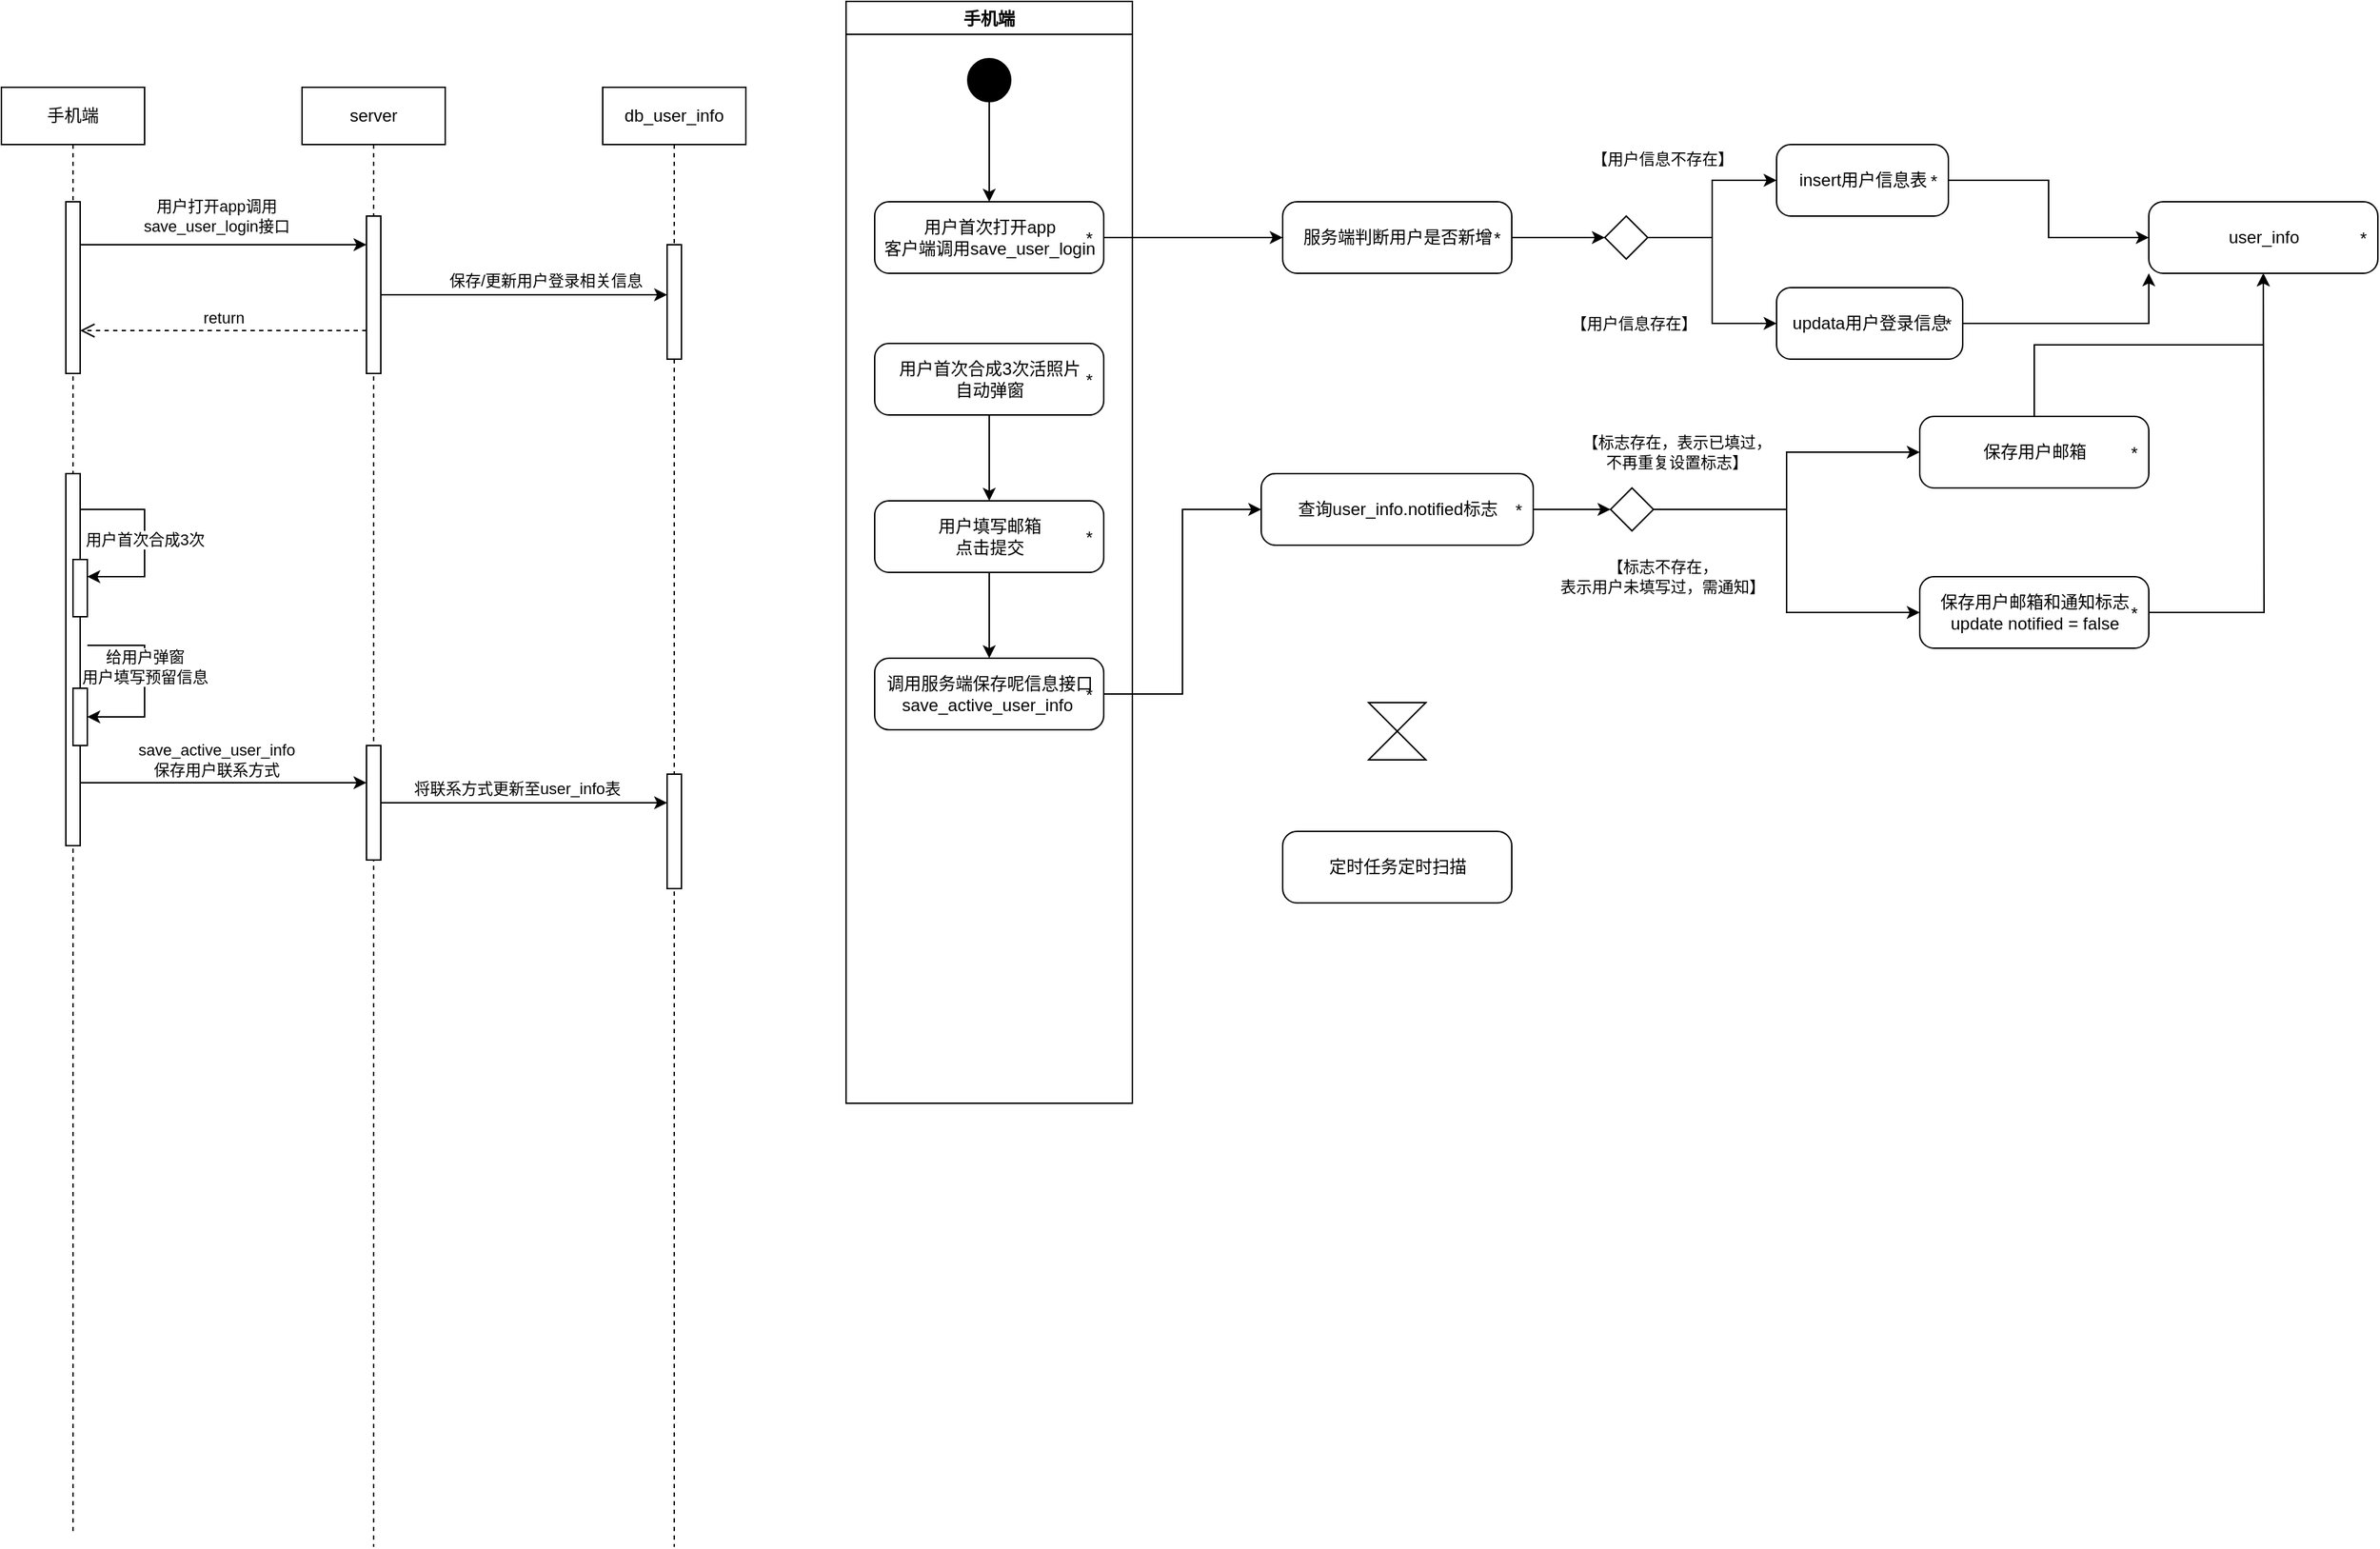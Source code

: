 <mxfile version="20.4.0" type="github">
  <diagram id="kgpKYQtTHZ0yAKxKKP6v" name="Page-1">
    <mxGraphModel dx="1108" dy="450" grid="1" gridSize="10" guides="1" tooltips="1" connect="1" arrows="1" fold="1" page="1" pageScale="1" pageWidth="850" pageHeight="1100" math="0" shadow="0">
      <root>
        <mxCell id="0" />
        <mxCell id="1" parent="0" />
        <mxCell id="PKfGuQVn0fXjlFeVQHb7-2" value="手机端" style="shape=umlLifeline;perimeter=lifelinePerimeter;whiteSpace=wrap;html=1;container=1;collapsible=0;recursiveResize=0;outlineConnect=0;" parent="1" vertex="1">
          <mxGeometry x="80" y="60" width="100" height="1010" as="geometry" />
        </mxCell>
        <mxCell id="PKfGuQVn0fXjlFeVQHb7-9" value="" style="html=1;points=[];perimeter=orthogonalPerimeter;" parent="PKfGuQVn0fXjlFeVQHb7-2" vertex="1">
          <mxGeometry x="45" y="80" width="10" height="120" as="geometry" />
        </mxCell>
        <mxCell id="rP7UkFt_sAIfWVr7rBNn-2" value="" style="endArrow=classic;html=1;rounded=0;" edge="1" parent="PKfGuQVn0fXjlFeVQHb7-2" target="PKfGuQVn0fXjlFeVQHb7-6">
          <mxGeometry width="50" height="50" relative="1" as="geometry">
            <mxPoint x="55" y="110" as="sourcePoint" />
            <mxPoint x="105" y="60" as="targetPoint" />
          </mxGeometry>
        </mxCell>
        <mxCell id="rP7UkFt_sAIfWVr7rBNn-3" value="用户打开app调用&lt;br&gt;save_user_login接口" style="edgeLabel;html=1;align=center;verticalAlign=middle;resizable=0;points=[];" vertex="1" connectable="0" parent="rP7UkFt_sAIfWVr7rBNn-2">
          <mxGeometry x="-0.22" y="-5" relative="1" as="geometry">
            <mxPoint x="17" y="-25" as="offset" />
          </mxGeometry>
        </mxCell>
        <mxCell id="rP7UkFt_sAIfWVr7rBNn-11" value="" style="html=1;points=[];perimeter=orthogonalPerimeter;" vertex="1" parent="PKfGuQVn0fXjlFeVQHb7-2">
          <mxGeometry x="45" y="270" width="10" height="260" as="geometry" />
        </mxCell>
        <mxCell id="rP7UkFt_sAIfWVr7rBNn-12" value="" style="html=1;points=[];perimeter=orthogonalPerimeter;" vertex="1" parent="PKfGuQVn0fXjlFeVQHb7-2">
          <mxGeometry x="50" y="330" width="10" height="40" as="geometry" />
        </mxCell>
        <mxCell id="rP7UkFt_sAIfWVr7rBNn-16" value="用户首次合成3次" style="endArrow=classic;html=1;rounded=0;entryX=1;entryY=0.3;entryDx=0;entryDy=0;entryPerimeter=0;" edge="1" parent="PKfGuQVn0fXjlFeVQHb7-2" source="rP7UkFt_sAIfWVr7rBNn-11" target="rP7UkFt_sAIfWVr7rBNn-12">
          <mxGeometry width="50" height="50" relative="1" as="geometry">
            <mxPoint x="60" y="330" as="sourcePoint" />
            <mxPoint x="110" y="280" as="targetPoint" />
            <Array as="points">
              <mxPoint x="100" y="295" />
              <mxPoint x="100" y="342" />
            </Array>
          </mxGeometry>
        </mxCell>
        <mxCell id="rP7UkFt_sAIfWVr7rBNn-17" value="" style="html=1;points=[];perimeter=orthogonalPerimeter;" vertex="1" parent="PKfGuQVn0fXjlFeVQHb7-2">
          <mxGeometry x="50" y="420" width="10" height="40" as="geometry" />
        </mxCell>
        <mxCell id="PKfGuQVn0fXjlFeVQHb7-3" value="server" style="shape=umlLifeline;perimeter=lifelinePerimeter;whiteSpace=wrap;html=1;container=1;collapsible=0;recursiveResize=0;outlineConnect=0;" parent="1" vertex="1">
          <mxGeometry x="290" y="60" width="100" height="1020" as="geometry" />
        </mxCell>
        <mxCell id="PKfGuQVn0fXjlFeVQHb7-6" value="" style="html=1;points=[];perimeter=orthogonalPerimeter;" parent="PKfGuQVn0fXjlFeVQHb7-3" vertex="1">
          <mxGeometry x="45" y="90" width="10" height="110" as="geometry" />
        </mxCell>
        <mxCell id="rP7UkFt_sAIfWVr7rBNn-25" value="" style="html=1;points=[];perimeter=orthogonalPerimeter;" vertex="1" parent="PKfGuQVn0fXjlFeVQHb7-3">
          <mxGeometry x="45" y="460" width="10" height="80" as="geometry" />
        </mxCell>
        <mxCell id="PKfGuQVn0fXjlFeVQHb7-4" value="db_user_info" style="shape=umlLifeline;perimeter=lifelinePerimeter;whiteSpace=wrap;html=1;container=1;collapsible=0;recursiveResize=0;outlineConnect=0;" parent="1" vertex="1">
          <mxGeometry x="500" y="60" width="100" height="1020" as="geometry" />
        </mxCell>
        <mxCell id="rP7UkFt_sAIfWVr7rBNn-6" value="" style="html=1;points=[];perimeter=orthogonalPerimeter;" vertex="1" parent="PKfGuQVn0fXjlFeVQHb7-4">
          <mxGeometry x="45" y="110" width="10" height="80" as="geometry" />
        </mxCell>
        <mxCell id="rP7UkFt_sAIfWVr7rBNn-28" value="" style="html=1;points=[];perimeter=orthogonalPerimeter;" vertex="1" parent="PKfGuQVn0fXjlFeVQHb7-4">
          <mxGeometry x="45" y="480" width="10" height="80" as="geometry" />
        </mxCell>
        <mxCell id="PKfGuQVn0fXjlFeVQHb7-8" value="return" style="html=1;verticalAlign=bottom;endArrow=open;dashed=1;endSize=8;rounded=0;" parent="1" source="PKfGuQVn0fXjlFeVQHb7-6" target="PKfGuQVn0fXjlFeVQHb7-9" edge="1">
          <mxGeometry relative="1" as="geometry">
            <mxPoint x="265" y="226" as="targetPoint" />
            <mxPoint x="320" y="230" as="sourcePoint" />
            <Array as="points">
              <mxPoint x="230" y="230" />
            </Array>
          </mxGeometry>
        </mxCell>
        <mxCell id="rP7UkFt_sAIfWVr7rBNn-7" value="" style="endArrow=classic;html=1;rounded=0;" edge="1" parent="1" source="PKfGuQVn0fXjlFeVQHb7-6" target="rP7UkFt_sAIfWVr7rBNn-6">
          <mxGeometry width="50" height="50" relative="1" as="geometry">
            <mxPoint x="420" y="210" as="sourcePoint" />
            <mxPoint x="470" y="160" as="targetPoint" />
          </mxGeometry>
        </mxCell>
        <mxCell id="rP7UkFt_sAIfWVr7rBNn-8" value="保存/更新用户登录相关信息" style="edgeLabel;html=1;align=center;verticalAlign=middle;resizable=0;points=[];" vertex="1" connectable="0" parent="rP7UkFt_sAIfWVr7rBNn-7">
          <mxGeometry x="0.27" y="3" relative="1" as="geometry">
            <mxPoint x="-12" y="-7" as="offset" />
          </mxGeometry>
        </mxCell>
        <mxCell id="rP7UkFt_sAIfWVr7rBNn-23" value="" style="endArrow=classic;html=1;rounded=0;" edge="1" parent="1" target="rP7UkFt_sAIfWVr7rBNn-17">
          <mxGeometry width="50" height="50" relative="1" as="geometry">
            <mxPoint x="140" y="450" as="sourcePoint" />
            <mxPoint x="190" y="520" as="targetPoint" />
            <Array as="points">
              <mxPoint x="180" y="450" />
              <mxPoint x="180" y="500" />
            </Array>
          </mxGeometry>
        </mxCell>
        <mxCell id="rP7UkFt_sAIfWVr7rBNn-24" value="给用户弹窗&lt;br&gt;用户填写预留信息" style="edgeLabel;html=1;align=center;verticalAlign=middle;resizable=0;points=[];" vertex="1" connectable="0" parent="rP7UkFt_sAIfWVr7rBNn-23">
          <mxGeometry x="-0.154" relative="1" as="geometry">
            <mxPoint as="offset" />
          </mxGeometry>
        </mxCell>
        <mxCell id="rP7UkFt_sAIfWVr7rBNn-26" value="" style="endArrow=classic;html=1;rounded=0;" edge="1" parent="1">
          <mxGeometry width="50" height="50" relative="1" as="geometry">
            <mxPoint x="135" y="546" as="sourcePoint" />
            <mxPoint x="335" y="546" as="targetPoint" />
          </mxGeometry>
        </mxCell>
        <mxCell id="rP7UkFt_sAIfWVr7rBNn-27" value="save_active_user_info&lt;br&gt;保存用户联系方式" style="edgeLabel;html=1;align=center;verticalAlign=middle;resizable=0;points=[];" vertex="1" connectable="0" parent="rP7UkFt_sAIfWVr7rBNn-26">
          <mxGeometry x="-0.24" y="3" relative="1" as="geometry">
            <mxPoint x="19" y="-13" as="offset" />
          </mxGeometry>
        </mxCell>
        <mxCell id="rP7UkFt_sAIfWVr7rBNn-29" value="" style="endArrow=classic;html=1;rounded=0;" edge="1" parent="1" source="rP7UkFt_sAIfWVr7rBNn-25" target="rP7UkFt_sAIfWVr7rBNn-28">
          <mxGeometry width="50" height="50" relative="1" as="geometry">
            <mxPoint x="380" y="600" as="sourcePoint" />
            <mxPoint x="430" y="550" as="targetPoint" />
          </mxGeometry>
        </mxCell>
        <mxCell id="rP7UkFt_sAIfWVr7rBNn-30" value="将联系方式更新至user_info表" style="edgeLabel;html=1;align=center;verticalAlign=middle;resizable=0;points=[];" vertex="1" connectable="0" parent="rP7UkFt_sAIfWVr7rBNn-29">
          <mxGeometry x="-0.16" y="1" relative="1" as="geometry">
            <mxPoint x="11" y="-9" as="offset" />
          </mxGeometry>
        </mxCell>
        <mxCell id="rP7UkFt_sAIfWVr7rBNn-54" style="edgeStyle=orthogonalEdgeStyle;rounded=0;orthogonalLoop=1;jettySize=auto;html=1;" edge="1" parent="1" source="rP7UkFt_sAIfWVr7rBNn-44" target="rP7UkFt_sAIfWVr7rBNn-55">
          <mxGeometry relative="1" as="geometry">
            <mxPoint x="875" y="260" as="targetPoint" />
          </mxGeometry>
        </mxCell>
        <mxCell id="rP7UkFt_sAIfWVr7rBNn-44" value="用户首次打开app&lt;br&gt;客户端调用save_user_login" style="html=1;dashed=0;rounded=1;absoluteArcSize=1;arcSize=20;verticalAlign=middle;align=center;" vertex="1" parent="1">
          <mxGeometry x="690" y="140" width="160" height="50" as="geometry" />
        </mxCell>
        <mxCell id="rP7UkFt_sAIfWVr7rBNn-45" value="*" style="text;resizeWidth=0;resizeHeight=0;points=[];part=1;verticalAlign=middle;align=center;" vertex="1" parent="rP7UkFt_sAIfWVr7rBNn-44">
          <mxGeometry x="1" y="0.5" width="20" height="20" relative="1" as="geometry">
            <mxPoint x="-20" y="-10" as="offset" />
          </mxGeometry>
        </mxCell>
        <mxCell id="rP7UkFt_sAIfWVr7rBNn-50" style="edgeStyle=orthogonalEdgeStyle;rounded=0;orthogonalLoop=1;jettySize=auto;html=1;" edge="1" parent="1" source="rP7UkFt_sAIfWVr7rBNn-46" target="rP7UkFt_sAIfWVr7rBNn-44">
          <mxGeometry relative="1" as="geometry" />
        </mxCell>
        <mxCell id="rP7UkFt_sAIfWVr7rBNn-46" value="" style="ellipse;fillColor=strokeColor;" vertex="1" parent="1">
          <mxGeometry x="755" y="40" width="30" height="30" as="geometry" />
        </mxCell>
        <mxCell id="rP7UkFt_sAIfWVr7rBNn-58" value="手机端" style="swimlane;" vertex="1" parent="1">
          <mxGeometry x="670" width="200" height="770" as="geometry" />
        </mxCell>
        <mxCell id="rP7UkFt_sAIfWVr7rBNn-102" style="edgeStyle=orthogonalEdgeStyle;rounded=0;orthogonalLoop=1;jettySize=auto;html=1;entryX=0.5;entryY=0;entryDx=0;entryDy=0;" edge="1" parent="rP7UkFt_sAIfWVr7rBNn-58" source="rP7UkFt_sAIfWVr7rBNn-97" target="rP7UkFt_sAIfWVr7rBNn-100">
          <mxGeometry relative="1" as="geometry" />
        </mxCell>
        <mxCell id="rP7UkFt_sAIfWVr7rBNn-97" value="用户首次合成3次活照片&lt;br&gt;自动弹窗" style="html=1;dashed=0;rounded=1;absoluteArcSize=1;arcSize=20;verticalAlign=middle;align=center;" vertex="1" parent="rP7UkFt_sAIfWVr7rBNn-58">
          <mxGeometry x="20" y="239" width="160" height="50" as="geometry" />
        </mxCell>
        <mxCell id="rP7UkFt_sAIfWVr7rBNn-98" value="*" style="text;resizeWidth=0;resizeHeight=0;points=[];part=1;verticalAlign=middle;align=center;" vertex="1" parent="rP7UkFt_sAIfWVr7rBNn-97">
          <mxGeometry x="1" y="0.5" width="20" height="20" relative="1" as="geometry">
            <mxPoint x="-20" y="-10" as="offset" />
          </mxGeometry>
        </mxCell>
        <mxCell id="rP7UkFt_sAIfWVr7rBNn-100" value="用户填写邮箱&lt;br&gt;点击提交" style="html=1;dashed=0;rounded=1;absoluteArcSize=1;arcSize=20;verticalAlign=middle;align=center;" vertex="1" parent="rP7UkFt_sAIfWVr7rBNn-58">
          <mxGeometry x="20" y="349" width="160" height="50" as="geometry" />
        </mxCell>
        <mxCell id="rP7UkFt_sAIfWVr7rBNn-101" value="*" style="text;resizeWidth=0;resizeHeight=0;points=[];part=1;verticalAlign=middle;align=center;" vertex="1" parent="rP7UkFt_sAIfWVr7rBNn-100">
          <mxGeometry x="1" y="0.5" width="20" height="20" relative="1" as="geometry">
            <mxPoint x="-20" y="-10" as="offset" />
          </mxGeometry>
        </mxCell>
        <mxCell id="rP7UkFt_sAIfWVr7rBNn-106" value="调用服务端保存呢信息接口&lt;br&gt;save_active_user_info&amp;nbsp;" style="html=1;dashed=0;rounded=1;absoluteArcSize=1;arcSize=20;verticalAlign=middle;align=center;" vertex="1" parent="rP7UkFt_sAIfWVr7rBNn-58">
          <mxGeometry x="20" y="459" width="160" height="50" as="geometry" />
        </mxCell>
        <mxCell id="rP7UkFt_sAIfWVr7rBNn-107" value="*" style="text;resizeWidth=0;resizeHeight=0;points=[];part=1;verticalAlign=middle;align=center;" vertex="1" parent="rP7UkFt_sAIfWVr7rBNn-106">
          <mxGeometry x="1" y="0.5" width="20" height="20" relative="1" as="geometry">
            <mxPoint x="-20" y="-10" as="offset" />
          </mxGeometry>
        </mxCell>
        <mxCell id="rP7UkFt_sAIfWVr7rBNn-108" style="edgeStyle=orthogonalEdgeStyle;rounded=0;orthogonalLoop=1;jettySize=auto;html=1;" edge="1" parent="rP7UkFt_sAIfWVr7rBNn-58" source="rP7UkFt_sAIfWVr7rBNn-100" target="rP7UkFt_sAIfWVr7rBNn-106">
          <mxGeometry relative="1" as="geometry" />
        </mxCell>
        <mxCell id="rP7UkFt_sAIfWVr7rBNn-55" value="服务端判断用户是否新增" style="html=1;dashed=0;rounded=1;absoluteArcSize=1;arcSize=20;verticalAlign=middle;align=center;" vertex="1" parent="1">
          <mxGeometry x="975" y="140" width="160" height="50" as="geometry" />
        </mxCell>
        <mxCell id="rP7UkFt_sAIfWVr7rBNn-56" value="*" style="text;resizeWidth=0;resizeHeight=0;points=[];part=1;verticalAlign=middle;align=center;" vertex="1" parent="rP7UkFt_sAIfWVr7rBNn-55">
          <mxGeometry x="1" y="0.5" width="20" height="20" relative="1" as="geometry">
            <mxPoint x="-20" y="-10" as="offset" />
          </mxGeometry>
        </mxCell>
        <mxCell id="rP7UkFt_sAIfWVr7rBNn-90" style="edgeStyle=orthogonalEdgeStyle;rounded=0;orthogonalLoop=1;jettySize=auto;html=1;entryX=0;entryY=0.5;entryDx=0;entryDy=0;" edge="1" parent="rP7UkFt_sAIfWVr7rBNn-55" source="rP7UkFt_sAIfWVr7rBNn-56" target="rP7UkFt_sAIfWVr7rBNn-87">
          <mxGeometry relative="1" as="geometry" />
        </mxCell>
        <mxCell id="rP7UkFt_sAIfWVr7rBNn-80" value="insert用户信息表" style="html=1;dashed=0;rounded=1;absoluteArcSize=1;arcSize=20;verticalAlign=middle;align=center;" vertex="1" parent="1">
          <mxGeometry x="1320" y="100" width="120" height="50" as="geometry" />
        </mxCell>
        <mxCell id="rP7UkFt_sAIfWVr7rBNn-81" value="*" style="text;resizeWidth=0;resizeHeight=0;points=[];part=1;verticalAlign=middle;align=center;" vertex="1" parent="rP7UkFt_sAIfWVr7rBNn-80">
          <mxGeometry x="1" y="0.5" width="20" height="20" relative="1" as="geometry">
            <mxPoint x="-20" y="-10" as="offset" />
          </mxGeometry>
        </mxCell>
        <mxCell id="rP7UkFt_sAIfWVr7rBNn-113" style="edgeStyle=orthogonalEdgeStyle;rounded=0;orthogonalLoop=1;jettySize=auto;html=1;entryX=0;entryY=0.5;entryDx=0;entryDy=0;" edge="1" parent="rP7UkFt_sAIfWVr7rBNn-80" source="rP7UkFt_sAIfWVr7rBNn-81" target="rP7UkFt_sAIfWVr7rBNn-95">
          <mxGeometry relative="1" as="geometry" />
        </mxCell>
        <mxCell id="rP7UkFt_sAIfWVr7rBNn-82" value="updata用户登录信息" style="html=1;dashed=0;rounded=1;absoluteArcSize=1;arcSize=20;verticalAlign=middle;align=center;" vertex="1" parent="1">
          <mxGeometry x="1320" y="200" width="130" height="50" as="geometry" />
        </mxCell>
        <mxCell id="rP7UkFt_sAIfWVr7rBNn-83" value="*" style="text;resizeWidth=0;resizeHeight=0;points=[];part=1;verticalAlign=middle;align=center;" vertex="1" parent="rP7UkFt_sAIfWVr7rBNn-82">
          <mxGeometry x="1" y="0.5" width="20" height="20" relative="1" as="geometry">
            <mxPoint x="-20" y="-10" as="offset" />
          </mxGeometry>
        </mxCell>
        <mxCell id="rP7UkFt_sAIfWVr7rBNn-115" style="edgeStyle=orthogonalEdgeStyle;rounded=0;orthogonalLoop=1;jettySize=auto;html=1;entryX=0;entryY=1;entryDx=0;entryDy=0;" edge="1" parent="rP7UkFt_sAIfWVr7rBNn-82" source="rP7UkFt_sAIfWVr7rBNn-83" target="rP7UkFt_sAIfWVr7rBNn-95">
          <mxGeometry relative="1" as="geometry" />
        </mxCell>
        <mxCell id="rP7UkFt_sAIfWVr7rBNn-91" style="edgeStyle=orthogonalEdgeStyle;rounded=0;orthogonalLoop=1;jettySize=auto;html=1;entryX=0;entryY=0.5;entryDx=0;entryDy=0;" edge="1" parent="1" source="rP7UkFt_sAIfWVr7rBNn-87" target="rP7UkFt_sAIfWVr7rBNn-80">
          <mxGeometry relative="1" as="geometry" />
        </mxCell>
        <mxCell id="rP7UkFt_sAIfWVr7rBNn-93" value="【用户信息不存在】" style="edgeLabel;html=1;align=center;verticalAlign=middle;resizable=0;points=[];" vertex="1" connectable="0" parent="rP7UkFt_sAIfWVr7rBNn-91">
          <mxGeometry x="0.385" y="-5" relative="1" as="geometry">
            <mxPoint x="-40" y="-20" as="offset" />
          </mxGeometry>
        </mxCell>
        <mxCell id="rP7UkFt_sAIfWVr7rBNn-92" style="edgeStyle=orthogonalEdgeStyle;rounded=0;orthogonalLoop=1;jettySize=auto;html=1;entryX=0;entryY=0.5;entryDx=0;entryDy=0;" edge="1" parent="1" source="rP7UkFt_sAIfWVr7rBNn-87" target="rP7UkFt_sAIfWVr7rBNn-82">
          <mxGeometry relative="1" as="geometry" />
        </mxCell>
        <mxCell id="rP7UkFt_sAIfWVr7rBNn-94" value="【用户信息存在】" style="edgeLabel;html=1;align=center;verticalAlign=middle;resizable=0;points=[];" vertex="1" connectable="0" parent="rP7UkFt_sAIfWVr7rBNn-92">
          <mxGeometry x="0.24" y="1" relative="1" as="geometry">
            <mxPoint x="-56" y="12" as="offset" />
          </mxGeometry>
        </mxCell>
        <mxCell id="rP7UkFt_sAIfWVr7rBNn-87" value="" style="rhombus;" vertex="1" parent="1">
          <mxGeometry x="1200" y="150" width="30" height="30" as="geometry" />
        </mxCell>
        <mxCell id="rP7UkFt_sAIfWVr7rBNn-95" value="user_info" style="html=1;dashed=0;rounded=1;absoluteArcSize=1;arcSize=20;verticalAlign=middle;align=center;" vertex="1" parent="1">
          <mxGeometry x="1580" y="140" width="160" height="50" as="geometry" />
        </mxCell>
        <mxCell id="rP7UkFt_sAIfWVr7rBNn-96" value="*" style="text;resizeWidth=0;resizeHeight=0;points=[];part=1;verticalAlign=middle;align=center;" vertex="1" parent="rP7UkFt_sAIfWVr7rBNn-95">
          <mxGeometry x="1" y="0.5" width="20" height="20" relative="1" as="geometry">
            <mxPoint x="-20" y="-10" as="offset" />
          </mxGeometry>
        </mxCell>
        <mxCell id="rP7UkFt_sAIfWVr7rBNn-112" style="edgeStyle=orthogonalEdgeStyle;rounded=0;orthogonalLoop=1;jettySize=auto;html=1;" edge="1" parent="1" source="rP7UkFt_sAIfWVr7rBNn-109" target="rP7UkFt_sAIfWVr7rBNn-95">
          <mxGeometry relative="1" as="geometry" />
        </mxCell>
        <mxCell id="rP7UkFt_sAIfWVr7rBNn-109" value="保存用户邮箱" style="html=1;dashed=0;rounded=1;absoluteArcSize=1;arcSize=20;verticalAlign=middle;align=center;" vertex="1" parent="1">
          <mxGeometry x="1420" y="290" width="160" height="50" as="geometry" />
        </mxCell>
        <mxCell id="rP7UkFt_sAIfWVr7rBNn-110" value="*" style="text;resizeWidth=0;resizeHeight=0;points=[];part=1;verticalAlign=middle;align=center;" vertex="1" parent="rP7UkFt_sAIfWVr7rBNn-109">
          <mxGeometry x="1" y="0.5" width="20" height="20" relative="1" as="geometry">
            <mxPoint x="-20" y="-10" as="offset" />
          </mxGeometry>
        </mxCell>
        <mxCell id="rP7UkFt_sAIfWVr7rBNn-117" value="定时任务定时扫描" style="html=1;dashed=0;rounded=1;absoluteArcSize=1;arcSize=20;verticalAlign=middle;align=center;" vertex="1" parent="1">
          <mxGeometry x="975" y="580" width="160" height="50" as="geometry" />
        </mxCell>
        <mxCell id="rP7UkFt_sAIfWVr7rBNn-116" value="" style="shape=collate;whiteSpace=wrap;html=1;" vertex="1" parent="1">
          <mxGeometry x="1035" y="490" width="40" height="40" as="geometry" />
        </mxCell>
        <mxCell id="rP7UkFt_sAIfWVr7rBNn-152" style="edgeStyle=orthogonalEdgeStyle;rounded=0;orthogonalLoop=1;jettySize=auto;html=1;entryX=0;entryY=0.5;entryDx=0;entryDy=0;" edge="1" parent="1" source="rP7UkFt_sAIfWVr7rBNn-119" target="rP7UkFt_sAIfWVr7rBNn-140">
          <mxGeometry relative="1" as="geometry" />
        </mxCell>
        <mxCell id="rP7UkFt_sAIfWVr7rBNn-119" value="查询user_info.notified标志" style="html=1;dashed=0;rounded=1;absoluteArcSize=1;arcSize=20;verticalAlign=middle;align=center;" vertex="1" parent="1">
          <mxGeometry x="960" y="330" width="190" height="50" as="geometry" />
        </mxCell>
        <mxCell id="rP7UkFt_sAIfWVr7rBNn-120" value="*" style="text;resizeWidth=0;resizeHeight=0;points=[];part=1;verticalAlign=middle;align=center;" vertex="1" parent="rP7UkFt_sAIfWVr7rBNn-119">
          <mxGeometry x="1" y="0.5" width="20" height="20" relative="1" as="geometry">
            <mxPoint x="-20" y="-10" as="offset" />
          </mxGeometry>
        </mxCell>
        <mxCell id="rP7UkFt_sAIfWVr7rBNn-153" style="edgeStyle=orthogonalEdgeStyle;rounded=0;orthogonalLoop=1;jettySize=auto;html=1;" edge="1" parent="1" source="rP7UkFt_sAIfWVr7rBNn-140" target="rP7UkFt_sAIfWVr7rBNn-109">
          <mxGeometry relative="1" as="geometry" />
        </mxCell>
        <mxCell id="rP7UkFt_sAIfWVr7rBNn-155" value="【标志存在，表示已填过，&lt;br&gt;不再重复设置标志】" style="edgeLabel;html=1;align=center;verticalAlign=middle;resizable=0;points=[];" vertex="1" connectable="0" parent="rP7UkFt_sAIfWVr7rBNn-153">
          <mxGeometry x="0.248" y="1" relative="1" as="geometry">
            <mxPoint x="-85" y="1" as="offset" />
          </mxGeometry>
        </mxCell>
        <mxCell id="rP7UkFt_sAIfWVr7rBNn-154" style="edgeStyle=orthogonalEdgeStyle;rounded=0;orthogonalLoop=1;jettySize=auto;html=1;entryX=0;entryY=0.5;entryDx=0;entryDy=0;" edge="1" parent="1" source="rP7UkFt_sAIfWVr7rBNn-140" target="rP7UkFt_sAIfWVr7rBNn-150">
          <mxGeometry relative="1" as="geometry" />
        </mxCell>
        <mxCell id="rP7UkFt_sAIfWVr7rBNn-156" value="【标志不存在，&lt;br&gt;表示用户未填写过，需通知】" style="edgeLabel;html=1;align=center;verticalAlign=middle;resizable=0;points=[];" vertex="1" connectable="0" parent="rP7UkFt_sAIfWVr7rBNn-154">
          <mxGeometry x="0.217" y="1" relative="1" as="geometry">
            <mxPoint x="-88" y="-17" as="offset" />
          </mxGeometry>
        </mxCell>
        <mxCell id="rP7UkFt_sAIfWVr7rBNn-140" value="" style="rhombus;" vertex="1" parent="1">
          <mxGeometry x="1204" y="340" width="30" height="30" as="geometry" />
        </mxCell>
        <mxCell id="rP7UkFt_sAIfWVr7rBNn-157" style="edgeStyle=orthogonalEdgeStyle;rounded=0;orthogonalLoop=1;jettySize=auto;html=1;" edge="1" parent="1" source="rP7UkFt_sAIfWVr7rBNn-150">
          <mxGeometry relative="1" as="geometry">
            <mxPoint x="1660" y="190" as="targetPoint" />
          </mxGeometry>
        </mxCell>
        <mxCell id="rP7UkFt_sAIfWVr7rBNn-150" value="保存用户邮箱和通知标志&lt;br&gt;update notified = false" style="html=1;dashed=0;rounded=1;absoluteArcSize=1;arcSize=20;verticalAlign=middle;align=center;" vertex="1" parent="1">
          <mxGeometry x="1420" y="402" width="160" height="50" as="geometry" />
        </mxCell>
        <mxCell id="rP7UkFt_sAIfWVr7rBNn-151" value="*" style="text;resizeWidth=0;resizeHeight=0;points=[];part=1;verticalAlign=middle;align=center;" vertex="1" parent="rP7UkFt_sAIfWVr7rBNn-150">
          <mxGeometry x="1" y="0.5" width="20" height="20" relative="1" as="geometry">
            <mxPoint x="-20" y="-10" as="offset" />
          </mxGeometry>
        </mxCell>
        <mxCell id="rP7UkFt_sAIfWVr7rBNn-158" style="edgeStyle=orthogonalEdgeStyle;rounded=0;orthogonalLoop=1;jettySize=auto;html=1;entryX=0;entryY=0.5;entryDx=0;entryDy=0;" edge="1" parent="1" source="rP7UkFt_sAIfWVr7rBNn-106" target="rP7UkFt_sAIfWVr7rBNn-119">
          <mxGeometry relative="1" as="geometry" />
        </mxCell>
      </root>
    </mxGraphModel>
  </diagram>
</mxfile>
